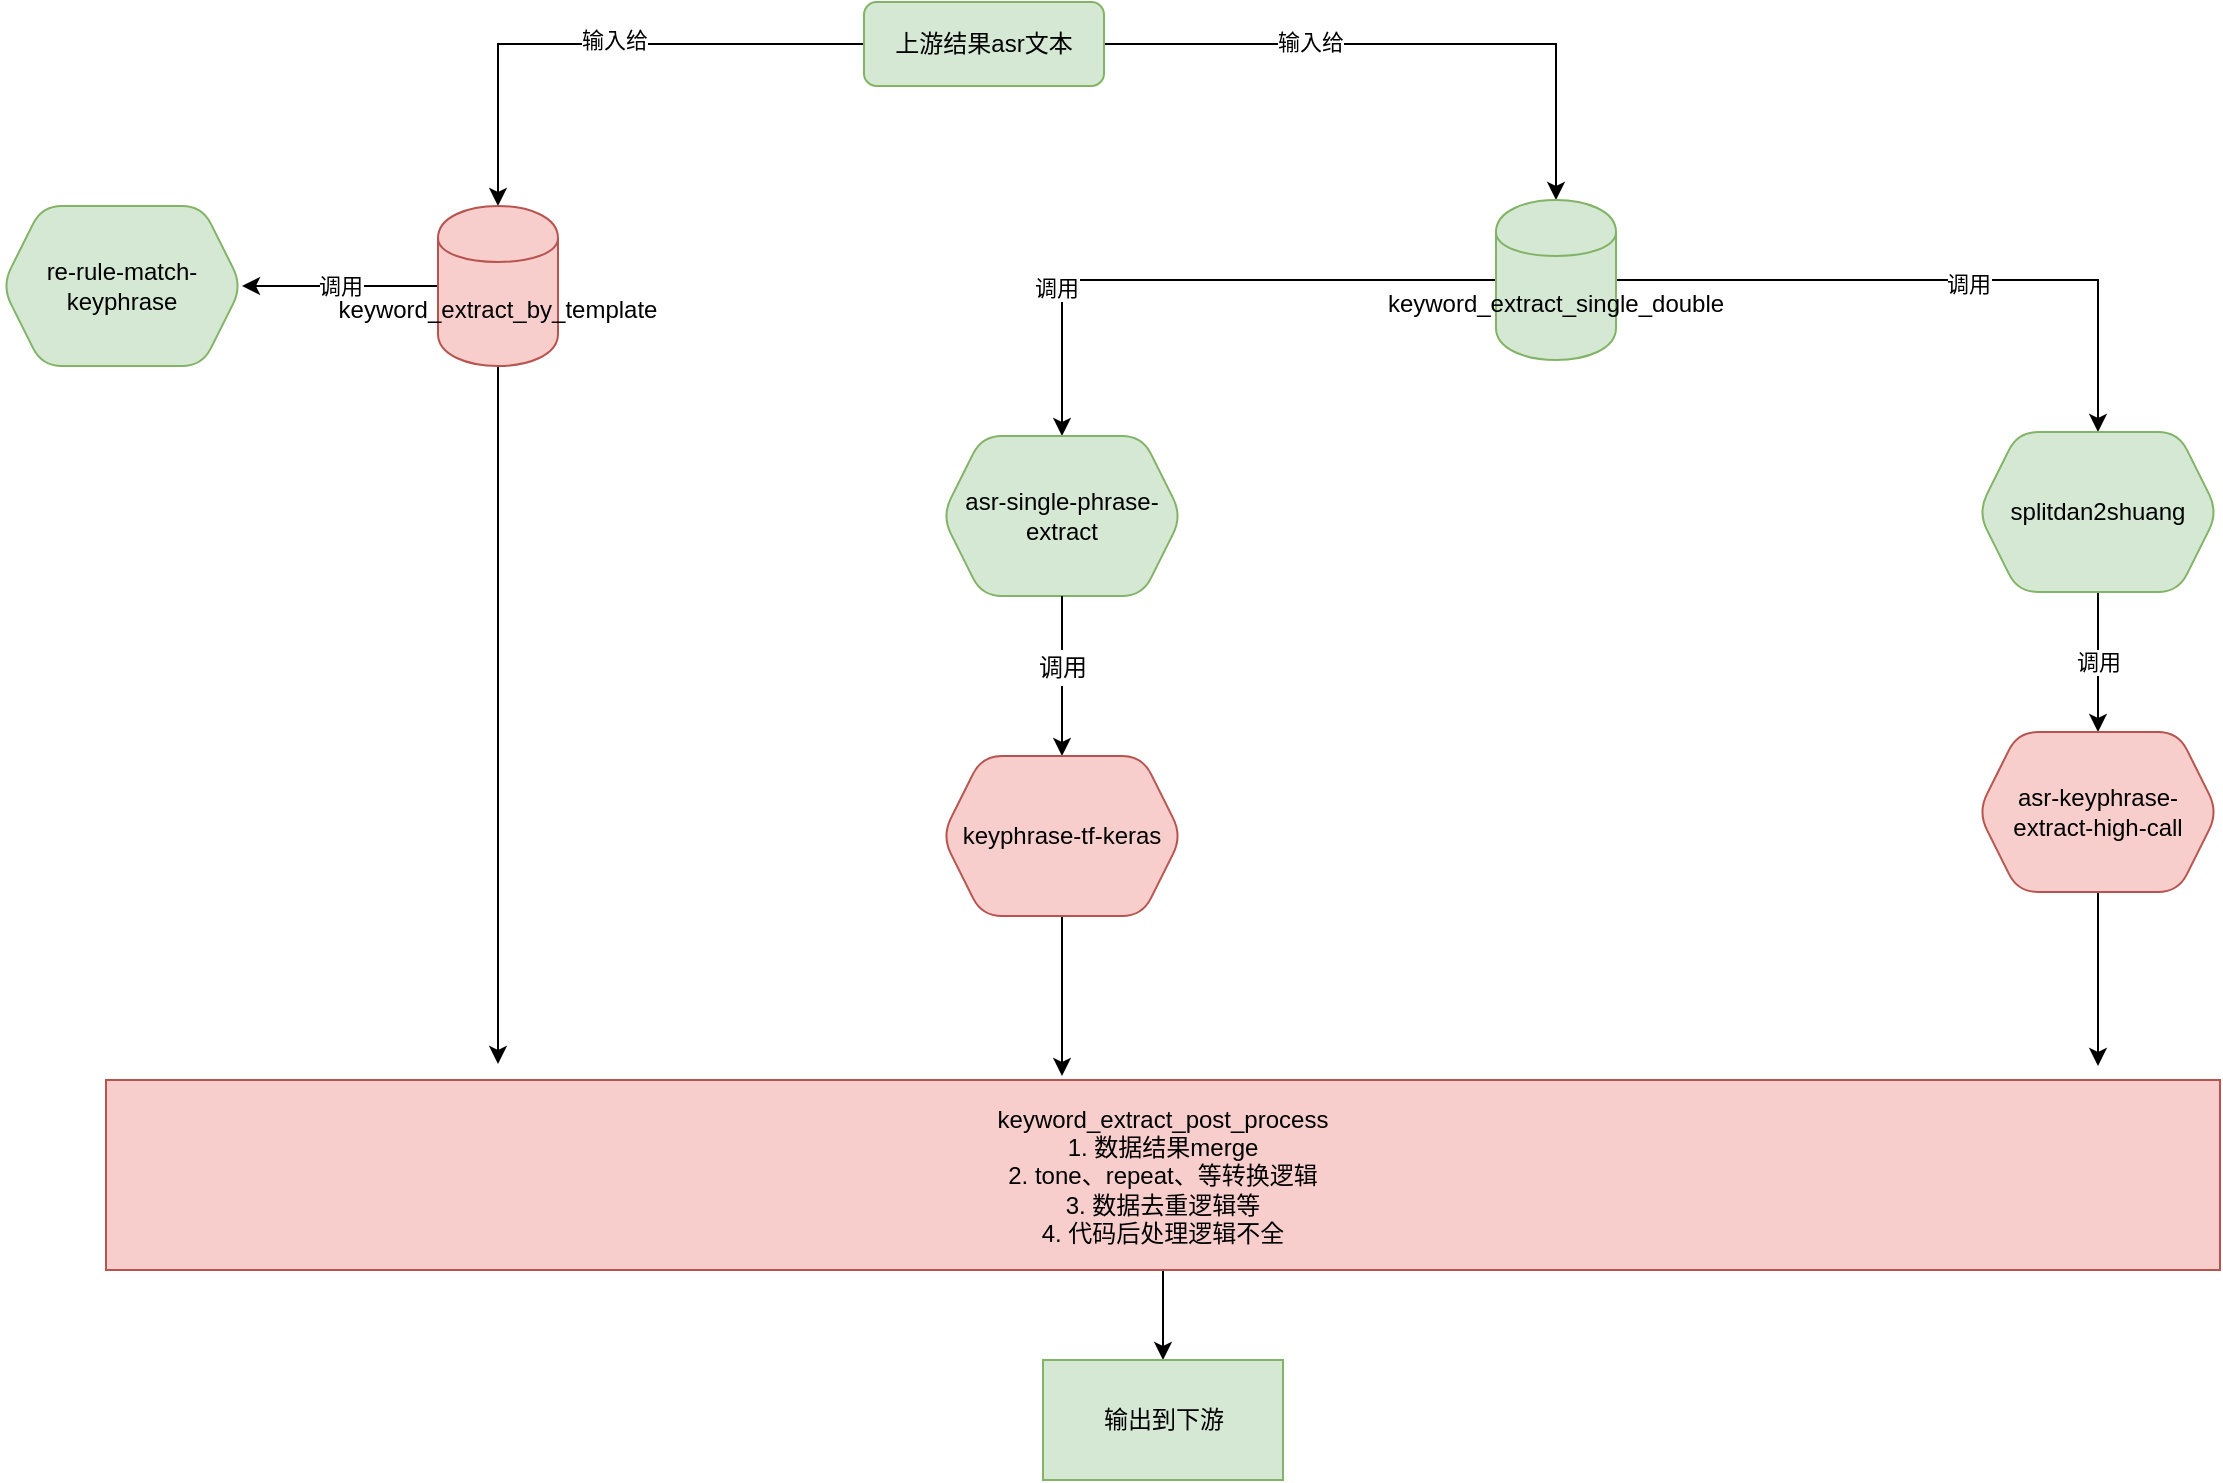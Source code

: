 <mxfile version="14.6.0" type="github">
  <diagram id="WaqEiWRYx_OFRrC5YT64" name="Page-1">
    <mxGraphModel dx="1426" dy="794" grid="0" gridSize="10" guides="1" tooltips="1" connect="1" arrows="1" fold="1" page="1" pageScale="1" pageWidth="1654" pageHeight="2336" math="0" shadow="0">
      <root>
        <mxCell id="0" />
        <mxCell id="1" parent="0" />
        <mxCell id="BLfKusH_5e6F77AD_Z2j-4" value="" style="edgeStyle=orthogonalEdgeStyle;rounded=0;orthogonalLoop=1;jettySize=auto;html=1;" edge="1" parent="1" source="BLfKusH_5e6F77AD_Z2j-1" target="BLfKusH_5e6F77AD_Z2j-3">
          <mxGeometry relative="1" as="geometry" />
        </mxCell>
        <mxCell id="BLfKusH_5e6F77AD_Z2j-37" value="输入给" style="edgeLabel;html=1;align=center;verticalAlign=middle;resizable=0;points=[];" vertex="1" connectable="0" parent="BLfKusH_5e6F77AD_Z2j-4">
          <mxGeometry x="-0.053" y="-2" relative="1" as="geometry">
            <mxPoint as="offset" />
          </mxGeometry>
        </mxCell>
        <mxCell id="BLfKusH_5e6F77AD_Z2j-6" value="" style="edgeStyle=orthogonalEdgeStyle;rounded=0;orthogonalLoop=1;jettySize=auto;html=1;" edge="1" parent="1" source="BLfKusH_5e6F77AD_Z2j-1" target="BLfKusH_5e6F77AD_Z2j-5">
          <mxGeometry relative="1" as="geometry" />
        </mxCell>
        <mxCell id="BLfKusH_5e6F77AD_Z2j-38" value="输入给" style="edgeLabel;html=1;align=center;verticalAlign=middle;resizable=0;points=[];" vertex="1" connectable="0" parent="BLfKusH_5e6F77AD_Z2j-6">
          <mxGeometry x="-0.322" y="1" relative="1" as="geometry">
            <mxPoint as="offset" />
          </mxGeometry>
        </mxCell>
        <mxCell id="BLfKusH_5e6F77AD_Z2j-1" value="上游结果asr文本" style="rounded=1;whiteSpace=wrap;html=1;fillColor=#d5e8d4;strokeColor=#82b366;" vertex="1" parent="1">
          <mxGeometry x="457" y="73" width="120" height="42" as="geometry" />
        </mxCell>
        <mxCell id="BLfKusH_5e6F77AD_Z2j-27" value="调用" style="edgeStyle=orthogonalEdgeStyle;rounded=0;orthogonalLoop=1;jettySize=auto;html=1;" edge="1" parent="1" source="BLfKusH_5e6F77AD_Z2j-3" target="BLfKusH_5e6F77AD_Z2j-26">
          <mxGeometry relative="1" as="geometry" />
        </mxCell>
        <mxCell id="BLfKusH_5e6F77AD_Z2j-43" value="" style="edgeStyle=orthogonalEdgeStyle;rounded=0;orthogonalLoop=1;jettySize=auto;html=1;" edge="1" parent="1" source="BLfKusH_5e6F77AD_Z2j-3">
          <mxGeometry relative="1" as="geometry">
            <mxPoint x="274" y="604" as="targetPoint" />
          </mxGeometry>
        </mxCell>
        <mxCell id="BLfKusH_5e6F77AD_Z2j-3" value="&lt;div class=&quot;lake-content&quot;&gt;&lt;span class=&quot;ne-text&quot;&gt;keyword_extract_by_template&lt;/span&gt;&lt;/div&gt;" style="shape=cylinder;whiteSpace=wrap;html=1;boundedLbl=1;backgroundOutline=1;rounded=1;strokeColor=#b85450;fillColor=#f8cecc;" vertex="1" parent="1">
          <mxGeometry x="244" y="175" width="60" height="80" as="geometry" />
        </mxCell>
        <mxCell id="BLfKusH_5e6F77AD_Z2j-12" value="" style="edgeStyle=orthogonalEdgeStyle;rounded=0;orthogonalLoop=1;jettySize=auto;html=1;" edge="1" parent="1" source="BLfKusH_5e6F77AD_Z2j-5" target="BLfKusH_5e6F77AD_Z2j-11">
          <mxGeometry relative="1" as="geometry" />
        </mxCell>
        <mxCell id="BLfKusH_5e6F77AD_Z2j-16" value="调用" style="edgeLabel;html=1;align=center;verticalAlign=middle;resizable=0;points=[];" vertex="1" connectable="0" parent="BLfKusH_5e6F77AD_Z2j-12">
          <mxGeometry x="0.495" y="-3" relative="1" as="geometry">
            <mxPoint as="offset" />
          </mxGeometry>
        </mxCell>
        <mxCell id="BLfKusH_5e6F77AD_Z2j-31" value="" style="edgeStyle=orthogonalEdgeStyle;rounded=0;orthogonalLoop=1;jettySize=auto;html=1;" edge="1" parent="1" source="BLfKusH_5e6F77AD_Z2j-5" target="BLfKusH_5e6F77AD_Z2j-30">
          <mxGeometry relative="1" as="geometry" />
        </mxCell>
        <mxCell id="BLfKusH_5e6F77AD_Z2j-40" value="调用" style="edgeLabel;html=1;align=center;verticalAlign=middle;resizable=0;points=[];" vertex="1" connectable="0" parent="BLfKusH_5e6F77AD_Z2j-31">
          <mxGeometry x="0.11" y="-2" relative="1" as="geometry">
            <mxPoint as="offset" />
          </mxGeometry>
        </mxCell>
        <mxCell id="BLfKusH_5e6F77AD_Z2j-5" value="&lt;div class=&quot;lake-content&quot;&gt;&lt;span class=&quot;ne-text&quot;&gt;keyword_extract_single_double&lt;/span&gt;&lt;/div&gt;" style="shape=cylinder;whiteSpace=wrap;html=1;boundedLbl=1;backgroundOutline=1;rounded=1;strokeColor=#82b366;fillColor=#d5e8d4;" vertex="1" parent="1">
          <mxGeometry x="773" y="172" width="60" height="80" as="geometry" />
        </mxCell>
        <mxCell id="BLfKusH_5e6F77AD_Z2j-35" value="" style="edgeStyle=orthogonalEdgeStyle;rounded=0;orthogonalLoop=1;jettySize=auto;html=1;startArrow=none;" edge="1" parent="1" source="BLfKusH_5e6F77AD_Z2j-24" target="BLfKusH_5e6F77AD_Z2j-34">
          <mxGeometry relative="1" as="geometry" />
        </mxCell>
        <mxCell id="BLfKusH_5e6F77AD_Z2j-11" value="asr-single-phrase-extract" style="shape=hexagon;perimeter=hexagonPerimeter2;whiteSpace=wrap;html=1;fixedSize=1;rounded=1;strokeColor=#82b366;fillColor=#d5e8d4;" vertex="1" parent="1">
          <mxGeometry x="496" y="290" width="120" height="80" as="geometry" />
        </mxCell>
        <mxCell id="BLfKusH_5e6F77AD_Z2j-26" value="re-rule-match-keyphrase" style="shape=hexagon;perimeter=hexagonPerimeter2;whiteSpace=wrap;html=1;fixedSize=1;rounded=1;strokeColor=#82b366;fillColor=#d5e8d4;" vertex="1" parent="1">
          <mxGeometry x="26" y="175" width="120" height="80" as="geometry" />
        </mxCell>
        <mxCell id="BLfKusH_5e6F77AD_Z2j-33" value="调用" style="edgeStyle=orthogonalEdgeStyle;rounded=0;orthogonalLoop=1;jettySize=auto;html=1;" edge="1" parent="1" source="BLfKusH_5e6F77AD_Z2j-30" target="BLfKusH_5e6F77AD_Z2j-32">
          <mxGeometry relative="1" as="geometry" />
        </mxCell>
        <mxCell id="BLfKusH_5e6F77AD_Z2j-30" value="&lt;span&gt;splitdan2shuang&lt;/span&gt;" style="shape=hexagon;perimeter=hexagonPerimeter2;whiteSpace=wrap;html=1;fixedSize=1;rounded=1;strokeColor=#82b366;fillColor=#d5e8d4;" vertex="1" parent="1">
          <mxGeometry x="1014" y="288" width="120" height="80" as="geometry" />
        </mxCell>
        <mxCell id="BLfKusH_5e6F77AD_Z2j-47" value="" style="edgeStyle=orthogonalEdgeStyle;rounded=0;orthogonalLoop=1;jettySize=auto;html=1;" edge="1" parent="1" source="BLfKusH_5e6F77AD_Z2j-32">
          <mxGeometry relative="1" as="geometry">
            <mxPoint x="1074" y="605" as="targetPoint" />
          </mxGeometry>
        </mxCell>
        <mxCell id="BLfKusH_5e6F77AD_Z2j-32" value="&lt;span&gt;asr-keyphrase-extract-high-call&lt;/span&gt;" style="shape=hexagon;perimeter=hexagonPerimeter2;whiteSpace=wrap;html=1;fixedSize=1;rounded=1;strokeColor=#b85450;fillColor=#f8cecc;" vertex="1" parent="1">
          <mxGeometry x="1014" y="438" width="120" height="80" as="geometry" />
        </mxCell>
        <mxCell id="BLfKusH_5e6F77AD_Z2j-45" value="" style="edgeStyle=orthogonalEdgeStyle;rounded=0;orthogonalLoop=1;jettySize=auto;html=1;" edge="1" parent="1" source="BLfKusH_5e6F77AD_Z2j-34">
          <mxGeometry relative="1" as="geometry">
            <mxPoint x="556" y="610" as="targetPoint" />
          </mxGeometry>
        </mxCell>
        <mxCell id="BLfKusH_5e6F77AD_Z2j-34" value="&lt;span&gt;keyphrase-tf-keras&lt;/span&gt;" style="shape=hexagon;perimeter=hexagonPerimeter2;whiteSpace=wrap;html=1;fixedSize=1;rounded=1;strokeColor=#b85450;fillColor=#f8cecc;" vertex="1" parent="1">
          <mxGeometry x="496" y="450" width="120" height="80" as="geometry" />
        </mxCell>
        <mxCell id="BLfKusH_5e6F77AD_Z2j-24" value="调用" style="text;html=1;align=center;verticalAlign=middle;resizable=0;points=[];autosize=1;strokeColor=none;" vertex="1" parent="1">
          <mxGeometry x="539" y="397" width="34" height="18" as="geometry" />
        </mxCell>
        <mxCell id="BLfKusH_5e6F77AD_Z2j-39" value="" style="edgeStyle=orthogonalEdgeStyle;rounded=0;orthogonalLoop=1;jettySize=auto;html=1;endArrow=none;" edge="1" parent="1" source="BLfKusH_5e6F77AD_Z2j-11" target="BLfKusH_5e6F77AD_Z2j-24">
          <mxGeometry relative="1" as="geometry">
            <mxPoint x="556" y="370" as="sourcePoint" />
            <mxPoint x="556" y="450" as="targetPoint" />
          </mxGeometry>
        </mxCell>
        <mxCell id="BLfKusH_5e6F77AD_Z2j-50" value="" style="edgeStyle=orthogonalEdgeStyle;rounded=0;orthogonalLoop=1;jettySize=auto;html=1;" edge="1" parent="1" source="BLfKusH_5e6F77AD_Z2j-48" target="BLfKusH_5e6F77AD_Z2j-49">
          <mxGeometry relative="1" as="geometry" />
        </mxCell>
        <mxCell id="BLfKusH_5e6F77AD_Z2j-48" value="keyword_extract_post_process&lt;br&gt;1. 数据结果merge&lt;br&gt;2. tone、repeat、等转换逻辑&lt;br&gt;3. 数据去重逻辑等&lt;br&gt;4. 代码后处理逻辑不全" style="rounded=0;whiteSpace=wrap;html=1;fillColor=#f8cecc;strokeColor=#b85450;" vertex="1" parent="1">
          <mxGeometry x="78" y="612" width="1057" height="95" as="geometry" />
        </mxCell>
        <mxCell id="BLfKusH_5e6F77AD_Z2j-49" value="输出到下游" style="rounded=0;whiteSpace=wrap;html=1;strokeColor=#82b366;fillColor=#d5e8d4;" vertex="1" parent="1">
          <mxGeometry x="546.5" y="752" width="120" height="60" as="geometry" />
        </mxCell>
      </root>
    </mxGraphModel>
  </diagram>
</mxfile>
